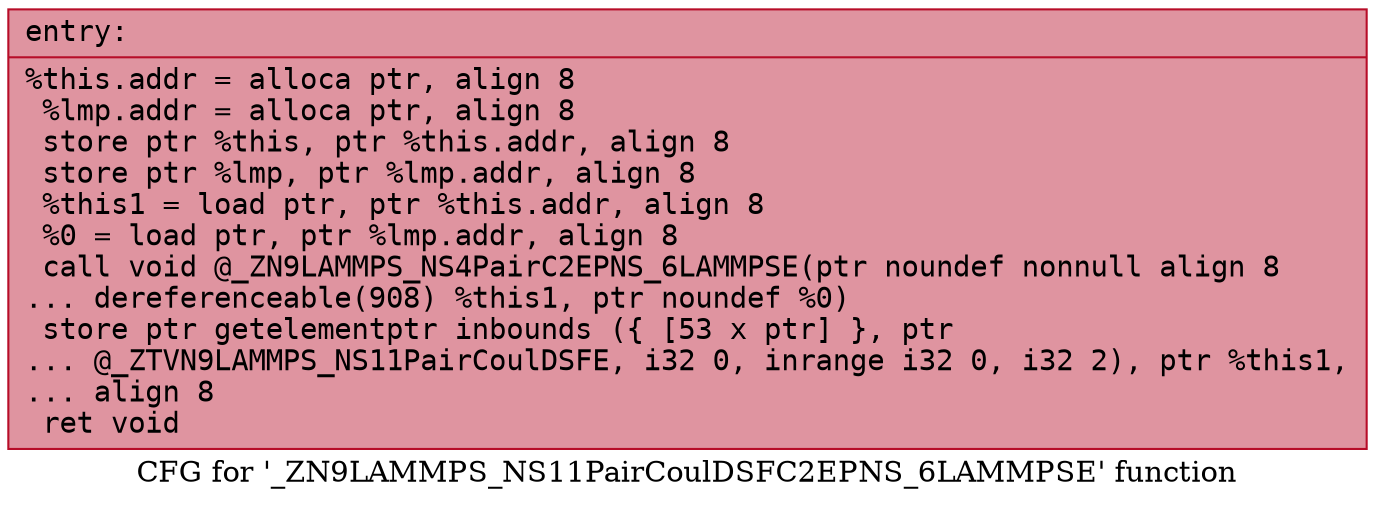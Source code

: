 digraph "CFG for '_ZN9LAMMPS_NS11PairCoulDSFC2EPNS_6LAMMPSE' function" {
	label="CFG for '_ZN9LAMMPS_NS11PairCoulDSFC2EPNS_6LAMMPSE' function";

	Node0x5622821d0960 [shape=record,color="#b70d28ff", style=filled, fillcolor="#b70d2870" fontname="Courier",label="{entry:\l|  %this.addr = alloca ptr, align 8\l  %lmp.addr = alloca ptr, align 8\l  store ptr %this, ptr %this.addr, align 8\l  store ptr %lmp, ptr %lmp.addr, align 8\l  %this1 = load ptr, ptr %this.addr, align 8\l  %0 = load ptr, ptr %lmp.addr, align 8\l  call void @_ZN9LAMMPS_NS4PairC2EPNS_6LAMMPSE(ptr noundef nonnull align 8\l... dereferenceable(908) %this1, ptr noundef %0)\l  store ptr getelementptr inbounds (\{ [53 x ptr] \}, ptr\l... @_ZTVN9LAMMPS_NS11PairCoulDSFE, i32 0, inrange i32 0, i32 2), ptr %this1,\l... align 8\l  ret void\l}"];
}

